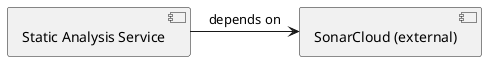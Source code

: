 @startuml StaticAnalysis

[Static Analysis Service] as C

C-> [SonarCloud (external)] : depends on

@enduml